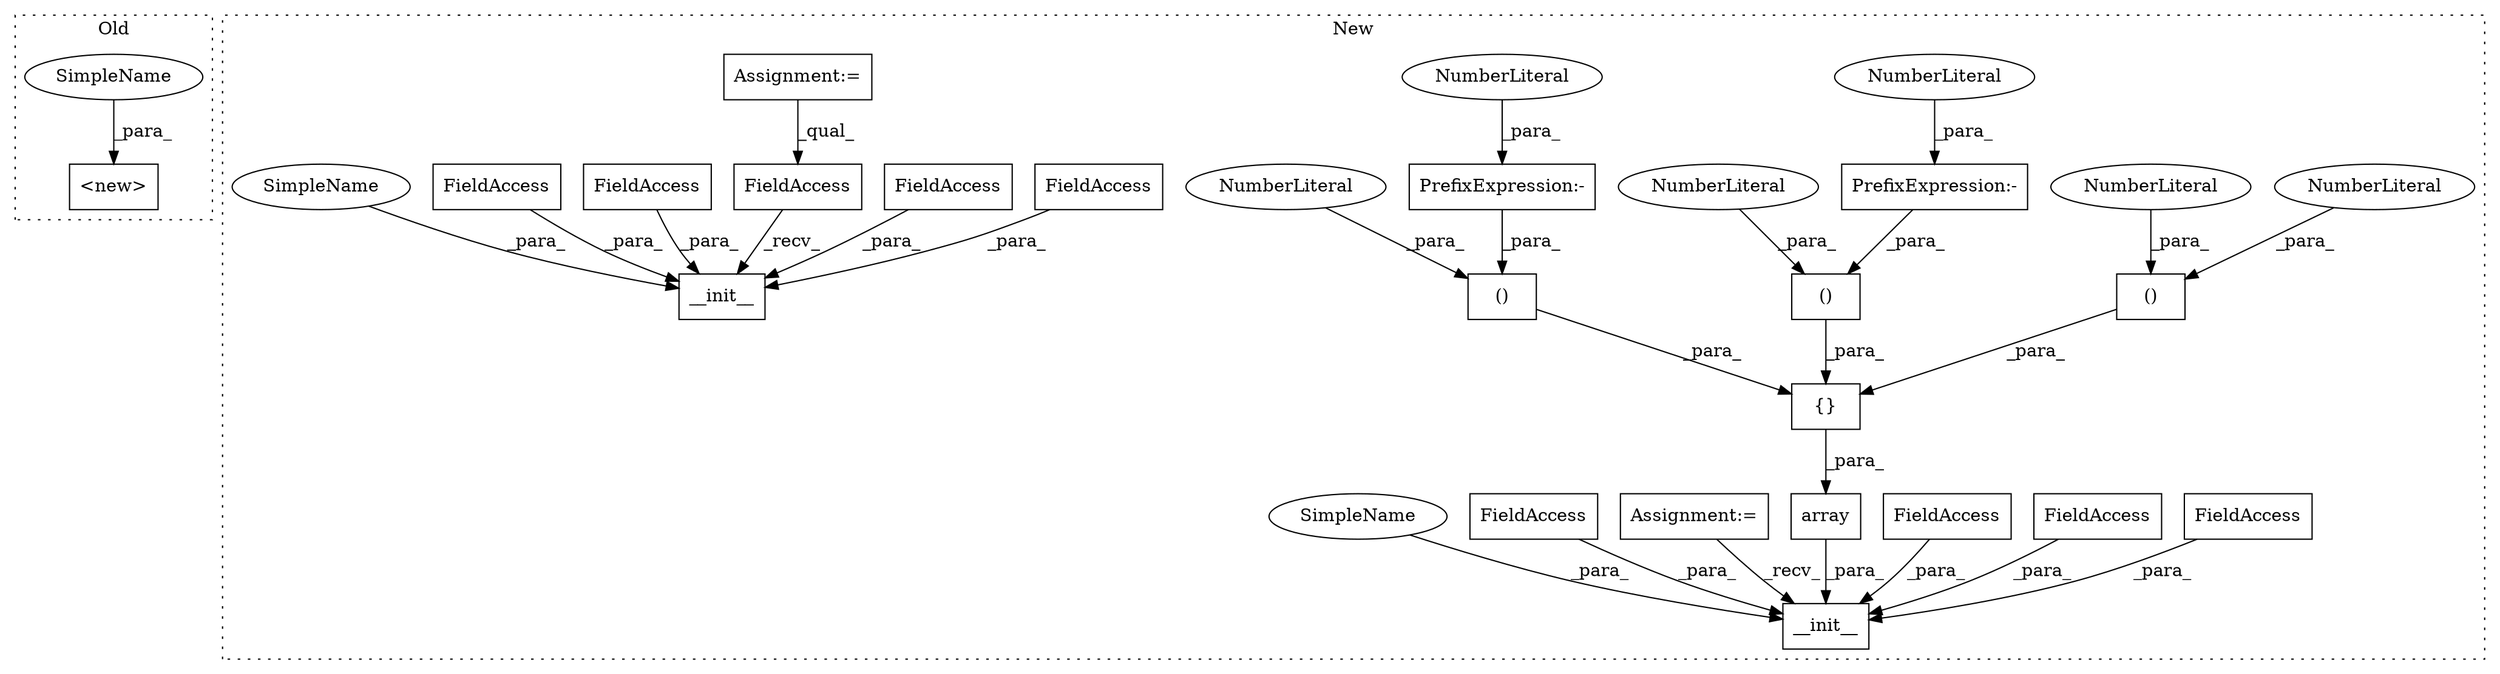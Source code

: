 digraph G {
subgraph cluster0 {
1 [label="<new>" a="46" s="4277,4310" l="6,2" shape="box"];
28 [label="SimpleName" a="42" s="4306" l="4" shape="ellipse"];
label = "Old";
style="dotted";
}
subgraph cluster1 {
2 [label="()" a="106" s="5273" l="22" shape="box"];
3 [label="array" a="32" s="5223,5324" l="6,1" shape="box"];
4 [label="()" a="106" s="5302" l="20" shape="box"];
5 [label="{}" a="4" s="5238,5322" l="6,2" shape="box"];
6 [label="()" a="106" s="5244" l="22" shape="box"];
7 [label="NumberLiteral" a="34" s="5318" l="4" shape="ellipse"];
8 [label="NumberLiteral" a="34" s="5262" l="4" shape="ellipse"];
9 [label="NumberLiteral" a="34" s="5291" l="4" shape="ellipse"];
10 [label="NumberLiteral" a="34" s="5302" l="3" shape="ellipse"];
11 [label="__init__" a="32" s="5138,5353" l="9,1" shape="box"];
12 [label="FieldAccess" a="22" s="5332" l="11" shape="box"];
13 [label="FieldAccess" a="22" s="5185" l="15" shape="box"];
14 [label="FieldAccess" a="22" s="5201" l="15" shape="box"];
15 [label="PrefixExpression:-" a="38" s="5273" l="1" shape="box"];
16 [label="NumberLiteral" a="34" s="5274" l="4" shape="ellipse"];
17 [label="PrefixExpression:-" a="38" s="5244" l="1" shape="box"];
18 [label="NumberLiteral" a="34" s="5245" l="4" shape="ellipse"];
19 [label="Assignment:=" a="7" s="4988" l="25" shape="box"];
20 [label="__init__" a="32" s="5034,5105" l="9,1" shape="box"];
21 [label="FieldAccess" a="22" s="5048" l="15" shape="box"];
22 [label="FieldAccess" a="22" s="5019" l="14" shape="box"];
23 [label="FieldAccess" a="22" s="5094" l="11" shape="box"];
24 [label="FieldAccess" a="22" s="5171" l="13" shape="box"];
25 [label="Assignment:=" a="7" s="4951" l="5" shape="box"];
26 [label="FieldAccess" a="22" s="5080" l="13" shape="box"];
27 [label="FieldAccess" a="22" s="5064" l="15" shape="box"];
29 [label="SimpleName" a="42" s="5043" l="4" shape="ellipse"];
30 [label="SimpleName" a="42" s="5147" l="4" shape="ellipse"];
label = "New";
style="dotted";
}
2 -> 5 [label="_para_"];
3 -> 11 [label="_para_"];
4 -> 5 [label="_para_"];
5 -> 3 [label="_para_"];
6 -> 5 [label="_para_"];
7 -> 4 [label="_para_"];
8 -> 6 [label="_para_"];
9 -> 2 [label="_para_"];
10 -> 4 [label="_para_"];
12 -> 11 [label="_para_"];
13 -> 11 [label="_para_"];
14 -> 11 [label="_para_"];
15 -> 2 [label="_para_"];
16 -> 15 [label="_para_"];
17 -> 6 [label="_para_"];
18 -> 17 [label="_para_"];
19 -> 11 [label="_recv_"];
21 -> 20 [label="_para_"];
22 -> 20 [label="_recv_"];
23 -> 20 [label="_para_"];
24 -> 11 [label="_para_"];
25 -> 22 [label="_qual_"];
26 -> 20 [label="_para_"];
27 -> 20 [label="_para_"];
28 -> 1 [label="_para_"];
29 -> 20 [label="_para_"];
30 -> 11 [label="_para_"];
}